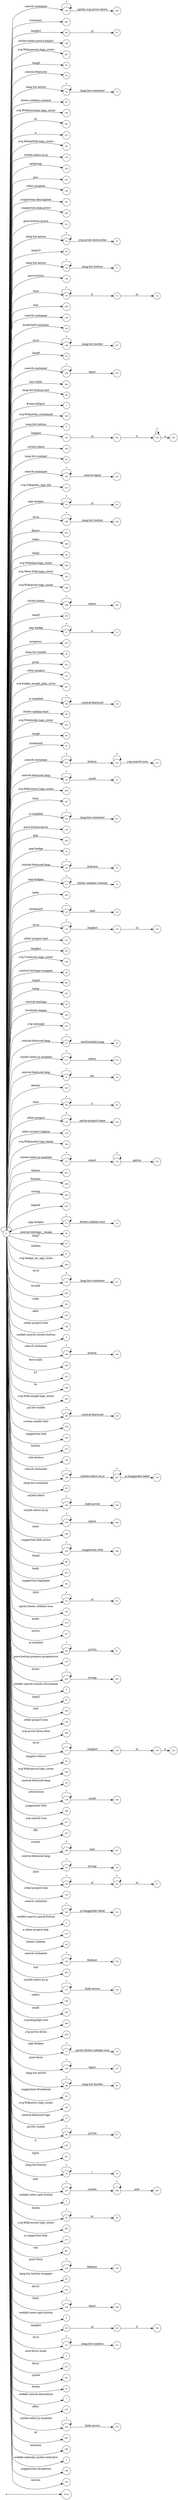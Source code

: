 digraph NFA {
  rankdir=LR;
  node [shape=circle, fontsize=10];
  __start [shape=point, label=""];
  __start -> None;
  144 [label="144"];
  262 [label="262"];
  96 [label="96"];
  168 [label="168"];
  201 [label="201"];
  99 [label="99"];
  93 [label="93"];
  20 [label="20"];
  25 [label="25"];
  72 [label="72"];
  45 [label="45"];
  195 [label="195"];
  267 [label="267"];
  213 [label="213"];
  191 [label="191"];
  137 [label="137"];
  155 [label="155"];
  176 [label="176"];
  100 [label="100"];
  250 [label="250"];
  145 [label="145"];
  251 [label="251"];
  129 [label="129"];
  181 [label="181"];
  184 [label="184"];
  131 [label="131"];
  74 [label="74"];
  85 [label="85"];
  70 [label="70"];
  130 [label="130"];
  54 [label="54"];
  50 [label="50"];
  240 [label="240"];
  118 [label="118"];
  139 [label="139"];
  24 [label="24"];
  248 [label="248"];
  106 [label="106"];
  92 [label="92"];
  156 [label="156"];
  244 [label="244"];
  80 [label="80"];
  257 [label="257"];
  1 [label="1"];
  165 [label="165"];
  198 [label="198"];
  77 [label="77"];
  116 [label="116"];
  160 [label="160"];
  101 [label="101"];
  135 [label="135"];
  163 [label="163"];
  28 [label="28"];
  83 [label="83"];
  142 [label="142"];
  212 [label="212"];
  19 [label="19"];
  108 [label="108"];
  229 [label="229"];
  268 [label="268"];
  84 [label="84"];
  120 [label="120"];
  194 [label="194"];
  192 [label="192"];
  199 [label="199"];
  166 [label="166"];
  167 [label="167"];
  89 [label="89"];
  11 [label="11"];
  102 [label="102"];
  253 [label="253"];
  76 [label="76"];
  252 [label="252"];
  119 [label="119"];
  121 [label="121"];
  207 [label="207"];
  58 [label="58"];
  46 [label="46"];
  193 [label="193"];
  90 [label="90"];
  249 [label="249"];
  21 [label="21"];
  151 [label="151"];
  150 [label="150"];
  33 [label="33"];
  204 [label="204"];
  237 [label="237"];
  109 [label="109"];
  62 [label="62"];
  132 [label="132"];
  243 [label="243"];
  10 [label="10"];
  29 [label="29"];
  141 [label="141"];
  13 [label="13"];
  180 [label="180"];
  264 [label="264"];
  75 [label="75"];
  14 [label="14"];
  51 [label="51"];
  22 [label="22"];
  111 [label="111"];
  114 [label="114"];
  127 [label="127"];
  34 [label="34"];
  94 [label="94"];
  152 [label="152"];
  190 [label="190"];
  39 [label="39"];
  88 [label="88"];
  23 [label="23"];
  115 [label="115"];
  255 [label="255"];
  104 [label="104"];
  38 [label="38"];
  105 [label="105"];
  210 [label="210"];
  27 [label="27"];
  171 [label="171"];
  31 [label="31"];
  143 [label="143"];
  226 [label="226"];
  16 [label="16"];
  48 [label="48"];
  122 [label="122"];
  73 [label="73"];
  126 [label="126"];
  196 [label="196"];
  30 [label="30"];
  173 [label="173"];
  221 [label="221"];
  228 [label="228"];
  32 [label="32"];
  260 [label="260"];
  245 [label="245"];
  15 [label="15"];
  40 [label="40"];
  91 [label="91"];
  47 [label="47"];
  208 [label="208"];
  110 [label="110"];
  174 [label="174"];
  242 [label="242"];
  147 [label="147"];
  18 [label="18"];
  225 [label="225"];
  216 [label="216"];
  128 [label="128"];
  69 [label="69"];
  57 [label="57"];
  61 [label="61"];
  8 [label="8"];
  149 [label="149"];
  230 [label="230"];
  232 [label="232"];
  236 [label="236"];
  203 [label="203"];
  63 [label="63"];
  64 [label="64"];
  138 [label="138"];
  183 [label="183"];
  223 [label="223"];
  158 [label="158"];
  146 [label="146"];
  82 [label="82"];
  164 [label="164"];
  179 [label="179"];
  246 [label="246"];
  185 [label="185"];
  86 [label="86"];
  79 [label="79"];
  222 [label="222"];
  182 [label="182"];
  53 [label="53"];
  162 [label="162"];
  219 [label="219"];
  123 [label="123"];
  217 [label="217"];
  60 [label="60"];
  133 [label="133"];
  234 [label="234"];
  43 [label="43"];
  9 [label="9"];
  148 [label="148"];
  12 [label="12"];
  87 [label="87"];
  254 [label="254"];
  124 [label="124"];
  206 [label="206"];
  117 [label="117"];
  95 [label="95"];
  200 [label="200"];
  49 [label="49"];
  65 [label="65"];
  26 [label="26"];
  159 [label="159"];
  113 [label="113"];
  188 [label="188"];
  172 [label="172"];
  211 [label="211"];
  227 [label="227"];
  256 [label="256"];
  0 [label="0"];
  35 [label="35"];
  55 [label="55"];
  235 [label="235"];
  125 [label="125"];
  140 [label="140"];
  6 [label="6"];
  36 [label="36"];
  214 [label="214"];
  67 [label="67"];
  56 [label="56"];
  44 [label="44"];
  153 [label="153"];
  186 [label="186"];
  71 [label="71"];
  154 [label="154"];
  263 [label="263"];
  177 [label="177"];
  258 [label="258"];
  259 [label="259"];
  52 [label="52"];
  209 [label="209"];
  205 [label="205"];
  17 [label="17"];
  107 [label="107"];
  136 [label="136"];
  68 [label="68"];
  187 [label="187"];
  197 [label="197"];
  37 [label="37"];
  66 [label="66"];
  103 [label="103"];
  220 [label="220"];
  97 [label="97"];
  241 [label="241"];
  78 [label="78"];
  247 [label="247"];
  5 [label="5"];
  59 [label="59"];
  42 [label="42"];
  202 [label="202"];
  215 [label="215"];
  261 [label="261"];
  134 [label="134"];
  81 [label="81"];
  233 [label="233"];
  238 [label="238"];
  4 [label="4"];
  98 [label="98"];
  112 [label="112"];
  2 [label="2"];
  231 [label="231"];
  239 [label="239"];
  161 [label="161"];
  41 [label="41"];
  7 [label="7"];
  178 [label="178"];
  218 [label="218"];
  169 [label="169"];
  265 [label="265"];
  266 [label="266"];
  157 [label="157"];
  170 [label="170"];
  3 [label="3"];
  189 [label="189"];
  224 [label="224"];
  175 [label="175"];
  { node [shape=doublecircle]; 1 2 3 4 5 6 7 8 9 10 12 14 16 18 20 21 23 24 25 26 28 30 32 34 36 37 38 39 40 41 43 44 45 46 47 49 52 54 57 59 61 63 65 67 69 71 73 75 76 77 79 80 81 82 83 84 85 86 87 88 89 90 91 92 93 94 95 97 100 104 105 107 109 111 113 116 120 121 123 124 125 126 127 128 129 130 131 132 133 135 137 138 139 141 143 145 148 150 153 155 157 158 160 161 162 163 165 167 168 170 172 175 176 178 180 181 182 183 184 186 187 188 189 190 191 192 193 194 195 196 197 198 199 200 201 202 203 204 205 206 207 208 209 210 211 212 213 214 215 216 217 218 219 220 221 222 223 224 225 226 227 228 229 230 231 232 233 235 236 237 239 240 241 242 243 244 245 246 249 250 251 252 253 254 255 257 258 259 260 261 262 263 264 265 266 267 268 }
  0 -> 0 [label="*"];
  0 -> 1 [label="#searchInput"];
  0 -> 2 [label="-moz-focus-inner"];
  0 -> 3 [label="-webkit-calendar-picker-indicator"];
  0 -> 4 [label="-webkit-inner-spin-button"];
  0 -> 5 [label="-webkit-outer-spin-button"];
  0 -> 6 [label="-webkit-search-cancel-button"];
  0 -> 7 [label="-webkit-search-decoration"];
  0 -> 8 [label="-webkit-search-results-button"];
  0 -> 9 [label="-webkit-search-results-decoration"];
  0 -> 10 [label=".app-badge"];
  0 -> 11 [label=".app-badge"];
  11 -> 11 [label="*"];
  11 -> 12 [label="a"];
  0 -> 13 [label=".app-badges"];
  13 -> 13 [label="*"];
  13 -> 14 [label=".footer-sidebar-content"];
  0 -> 15 [label=".app-badges"];
  15 -> 15 [label="*"];
  15 -> 16 [label=".footer-sidebar-text"];
  0 -> 17 [label=".app-badges"];
  17 -> 17 [label="*"];
  17 -> 18 [label=".sprite.footer-sidebar-icon"];
  0 -> 19 [label=".app-badges"];
  19 -> 19 [label="*"];
  19 -> 20 [label="ul"];
  0 -> 21 [label=".bookshelf"];
  0 -> 22 [label=".bookshelf"];
  22 -> 22 [label="*"];
  22 -> 23 [label=".text"];
  0 -> 24 [label=".bookshelf-container"];
  0 -> 25 [label=".central-featured"];
  0 -> 26 [label=".central-featured-lang"];
  0 -> 27 [label=".central-featured-lang"];
  27 -> 27 [label="*"];
  27 -> 28 [label=".emNonItalicLang"];
  0 -> 29 [label=".central-featured-lang"];
  29 -> 29 [label="*"];
  29 -> 30 [label=".link-box"];
  0 -> 31 [label=".central-featured-lang"];
  31 -> 31 [label="*"];
  31 -> 32 [label="em"];
  0 -> 33 [label=".central-featured-lang"];
  33 -> 33 [label="*"];
  33 -> 34 [label="small"];
  0 -> 35 [label=".central-featured-lang"];
  35 -> 35 [label="*"];
  35 -> 36 [label="strong"];
  0 -> 37 [label=".central-featured-logo"];
  0 -> 38 [label=".central-textlogo"];
  0 -> 39 [label=".central-textlogo-wrapper"];
  0 -> 40 [label=".central-textlogo__image"];
  0 -> 41 [label=".footer"];
  0 -> 42 [label=".footer"];
  42 -> 42 [label="*"];
  42 -> 43 [label="hr"];
  0 -> 44 [label=".footer-sidebar"];
  0 -> 45 [label=".footer-sidebar-content"];
  0 -> 46 [label=".footer-sidebar-text"];
  0 -> 47 [label=".hidden"];
  0 -> 48 [label=".hlist"];
  48 -> 48 [label="*"];
  48 -> 49 [label="li"];
  0 -> 50 [label=".hlist"];
  50 -> 50 [label="*"];
  50 -> 51 [label="li"];
  51 -> 52 [label="ul"];
  0 -> 53 [label=".hlist"];
  53 -> 53 [label="*"];
  53 -> 54 [label="ul"];
  0 -> 55 [label=".hlist"];
  55 -> 55 [label="*"];
  55 -> 56 [label="ul"];
  56 -> 56 [label="*"];
  56 -> 57 [label="ul"];
  0 -> 58 [label=".js-enabled"];
  58 -> 58 [label="*"];
  58 -> 59 [label=".central-featured"];
  0 -> 60 [label=".js-enabled"];
  60 -> 60 [label="*"];
  60 -> 61 [label=".jsl10n"];
  0 -> 62 [label=".js-enabled"];
  62 -> 62 [label="*"];
  62 -> 63 [label=".lang-list-container"];
  0 -> 64 [label=".jsl10n-visible"];
  64 -> 64 [label="*"];
  64 -> 65 [label=".central-featured"];
  0 -> 66 [label=".jsl10n-visible"];
  66 -> 66 [label="*"];
  66 -> 67 [label=".jsl10n"];
  0 -> 68 [label=".lang-list-active"];
  68 -> 68 [label="*"];
  68 -> 69 [label=".lang-list-border"];
  0 -> 70 [label=".lang-list-active"];
  70 -> 70 [label="*"];
  70 -> 71 [label=".lang-list-button"];
  0 -> 72 [label=".lang-list-active"];
  72 -> 72 [label="*"];
  72 -> 73 [label=".lang-list-container"];
  0 -> 74 [label=".lang-list-active"];
  74 -> 74 [label="*"];
  74 -> 75 [label=".svg-arrow-down-blue"];
  0 -> 76 [label=".lang-list-border"];
  0 -> 77 [label=".lang-list-button"];
  0 -> 78 [label=".lang-list-button"];
  78 -> 78 [label="*"];
  78 -> 79 [label="i"];
  0 -> 80 [label=".lang-list-button-text"];
  0 -> 81 [label=".lang-list-button-wrapper"];
  0 -> 82 [label=".lang-list-container"];
  0 -> 83 [label=".lang-list-content"];
  0 -> 84 [label=".lang1"];
  0 -> 85 [label=".lang10"];
  0 -> 86 [label=".lang2"];
  0 -> 87 [label=".lang3"];
  0 -> 88 [label=".lang4"];
  0 -> 89 [label=".lang5"];
  0 -> 90 [label=".lang6"];
  0 -> 91 [label=".lang7"];
  0 -> 92 [label=".lang8"];
  0 -> 93 [label=".lang9"];
  0 -> 94 [label=".langlist"];
  0 -> 95 [label=".langlist-others"];
  0 -> 96 [label=".langlist"];
  96 -> 97 [label="ul"];
  0 -> 98 [label=".langlist"];
  98 -> 99 [label="ul"];
  99 -> 100 [label="li"];
  0 -> 101 [label=".langlist"];
  101 -> 102 [label="ul"];
  102 -> 103 [label="li"];
  103 -> 103 [label="*"];
  103 -> 104 [label="a"];
  0 -> 105 [label=".localized-slogan"];
  0 -> 106 [label=".no-js"];
  106 -> 106 [label="*"];
  106 -> 107 [label=".lang-list-border"];
  0 -> 108 [label=".no-js"];
  108 -> 108 [label="*"];
  108 -> 109 [label=".lang-list-button"];
  0 -> 110 [label=".no-js"];
  110 -> 110 [label="*"];
  110 -> 111 [label=".lang-list-container"];
  0 -> 112 [label=".no-js"];
  112 -> 112 [label="*"];
  112 -> 113 [label=".lang-list-content"];
  0 -> 114 [label=".no-js"];
  114 -> 114 [label="*"];
  114 -> 115 [label=".langlist"];
  115 -> 116 [label="ul"];
  0 -> 117 [label=".no-js"];
  117 -> 117 [label="*"];
  117 -> 118 [label=".langlist"];
  118 -> 119 [label="ul"];
  119 -> 120 [label="li"];
  0 -> 121 [label=".other-project"];
  0 -> 122 [label=".other-project"];
  122 -> 122 [label="*"];
  122 -> 123 [label=".sprite-project-logos"];
  0 -> 124 [label=".other-project-icon"];
  0 -> 125 [label=".other-project-link"];
  0 -> 126 [label=".other-project-tagline"];
  0 -> 127 [label=".other-project-text"];
  0 -> 128 [label=".other-project-title"];
  0 -> 129 [label=".other-projects"];
  0 -> 130 [label=".pure-button"];
  0 -> 131 [label=".pure-button-active"];
  0 -> 132 [label=".pure-button-hover"];
  0 -> 133 [label=".pure-button-primary-progressive"];
  0 -> 134 [label=".pure-form"];
  134 -> 134 [label="*"];
  134 -> 135 [label="fieldset"];
  0 -> 136 [label=".pure-form"];
  136 -> 136 [label="*"];
  136 -> 137 [label="input"];
  0 -> 138 [label=".screen-reader-text"];
  0 -> 139 [label=".search-container"];
  0 -> 140 [label=".search-container"];
  140 -> 140 [label="*"];
  140 -> 141 [label=".js-langpicker-label"];
  0 -> 142 [label=".search-container"];
  142 -> 142 [label="*"];
  142 -> 143 [label=".search-input"];
  0 -> 144 [label=".search-container"];
  144 -> 144 [label="*"];
  144 -> 145 [label=".sprite.svg-arrow-down"];
  0 -> 146 [label=".search-container"];
  146 -> 146 [label="*"];
  146 -> 147 [label=".styled-select.no-js"];
  147 -> 147 [label="*"];
  147 -> 148 [label=".js-langpicker-label"];
  0 -> 149 [label=".search-container"];
  149 -> 149 [label="*"];
  149 -> 150 [label="button"];
  0 -> 151 [label=".search-container"];
  151 -> 151 [label="*"];
  151 -> 152 [label="button"];
  152 -> 152 [label="*"];
  152 -> 153 [label=".svg-search-icon"];
  0 -> 154 [label=".search-container"];
  154 -> 154 [label="*"];
  154 -> 155 [label="fieldset"];
  0 -> 156 [label=".search-container"];
  156 -> 156 [label="*"];
  156 -> 157 [label="input"];
  0 -> 158 [label=".site-license"];
  0 -> 159 [label=".site-license"];
  159 -> 159 [label="*"];
  159 -> 160 [label="small"];
  0 -> 161 [label=".sprite"];
  0 -> 162 [label=".sprite.footer-sidebar-icon"];
  0 -> 163 [label=".styled-select"];
  0 -> 164 [label=".styled-select"];
  164 -> 164 [label="*"];
  164 -> 165 [label=".hide-arrow"];
  0 -> 166 [label=".styled-select"];
  166 -> 166 [label="*"];
  166 -> 167 [label="select"];
  0 -> 168 [label=".styled-select-active-helper"];
  0 -> 169 [label=".styled-select.js-enabled"];
  169 -> 169 [label="*"];
  169 -> 170 [label=".hide-arrow"];
  0 -> 171 [label=".styled-select.js-enabled"];
  171 -> 171 [label="*"];
  171 -> 172 [label="select"];
  0 -> 173 [label=".styled-select.js-enabled"];
  173 -> 173 [label="*"];
  173 -> 174 [label="select"];
  174 -> 174 [label="*"];
  174 -> 175 [label="option"];
  0 -> 176 [label=".styled-select.no-js"];
  0 -> 177 [label=".styled-select.no-js"];
  177 -> 177 [label="*"];
  177 -> 178 [label=".hide-arrow"];
  0 -> 179 [label=".styled-select.no-js"];
  179 -> 179 [label="*"];
  179 -> 180 [label="select"];
  0 -> 181 [label=".suggestion-description"];
  0 -> 182 [label=".suggestion-highlight"];
  0 -> 183 [label=".suggestion-link"];
  0 -> 184 [label=".suggestion-link.active"];
  0 -> 185 [label=".suggestion-link.active"];
  185 -> 185 [label="*"];
  185 -> 186 [label=".suggestion-title"];
  0 -> 187 [label=".suggestion-thumbnail"];
  0 -> 188 [label=".suggestion-title"];
  0 -> 189 [label=".suggestions-dropdown"];
  0 -> 190 [label=".svg-Commons-logo_sister"];
  0 -> 191 [label=".svg-MediaWiki-logo_sister"];
  0 -> 192 [label=".svg-Meta-Wiki-logo_sister"];
  0 -> 193 [label=".svg-Wikibooks-logo_sister"];
  0 -> 194 [label=".svg-Wikidata-logo_sister"];
  0 -> 195 [label=".svg-Wikifunctions-logo_sister"];
  0 -> 196 [label=".svg-Wikimedia-logo_black"];
  0 -> 197 [label=".svg-Wikinews-logo_sister"];
  0 -> 198 [label=".svg-Wikipedia_wordmark"];
  0 -> 199 [label=".svg-Wikiquote-logo_sister"];
  0 -> 200 [label=".svg-Wikisource-logo_sister"];
  0 -> 201 [label=".svg-Wikispecies-logo_sister"];
  0 -> 202 [label=".svg-Wikiversity-logo_sister"];
  0 -> 203 [label=".svg-Wikivoyage-logo_sister"];
  0 -> 204 [label=".svg-Wiktionary-logo_sister"];
  0 -> 205 [label=".svg-arrow-down"];
  0 -> 206 [label=".svg-arrow-down-blue"];
  0 -> 207 [label=".svg-badge_google_play_store"];
  0 -> 208 [label=".svg-badge_ios_app_store"];
  0 -> 209 [label=".svg-language-icon"];
  0 -> 210 [label=".svg-noimage"];
  0 -> 211 [label=".svg-search-icon"];
  0 -> 212 [label=".svg-wikipedia_app_tile"];
  0 -> 213 [label="a"];
  0 -> 214 [label="a.other-project-link"];
  0 -> 215 [label="a.suggestion-link"];
  0 -> 216 [label="abbr"];
  0 -> 217 [label="active"];
  0 -> 218 [label="after"];
  0 -> 219 [label="audio"];
  0 -> 220 [label="b"];
  0 -> 221 [label="before"];
  0 -> 222 [label="body"];
  0 -> 223 [label="button"];
  0 -> 224 [label="canvas"];
  0 -> 225 [label="code"];
  0 -> 226 [label="details"];
  0 -> 227 [label="dfn"];
  0 -> 228 [label="fieldset"];
  0 -> 229 [label="figure"];
  0 -> 230 [label="first-child"];
  0 -> 231 [label="focus"];
  0 -> 232 [label="h1"];
  0 -> 233 [label="hover"];
  0 -> 234 [label="hover"];
  234 -> 234 [label="*"];
  234 -> 235 [label="strong"];
  0 -> 236 [label="hr"];
  0 -> 237 [label="html"];
  0 -> 238 [label="html"];
  238 -> 238 [label="*"];
  238 -> 239 [label="input"];
  0 -> 240 [label="img"];
  0 -> 241 [label="input"];
  0 -> 242 [label="invalid"];
  0 -> 243 [label="kbd"];
  0 -> 244 [label="last-child"];
  0 -> 245 [label="legend"];
  0 -> 246 [label="main"];
  0 -> 247 [label="only"];
  247 -> 247 [label="*"];
  247 -> 248 [label="screen"];
  248 -> 248 [label="*"];
  248 -> 249 [label="and"];
  0 -> 250 [label="optgroup"];
  0 -> 251 [label="pre"];
  0 -> 252 [label="print"];
  0 -> 253 [label="progress"];
  0 -> 254 [label="root"];
  0 -> 255 [label="samp"];
  0 -> 256 [label="screen"];
  256 -> 256 [label="*"];
  256 -> 257 [label="and"];
  0 -> 258 [label="select"];
  0 -> 259 [label="small"];
  0 -> 260 [label="strong"];
  0 -> 261 [label="sub"];
  0 -> 262 [label="summary"];
  0 -> 263 [label="sup"];
  0 -> 264 [label="table"];
  0 -> 265 [label="td"];
  0 -> 266 [label="textarea"];
  0 -> 267 [label="th"];
  0 -> 268 [label="video"];
}
